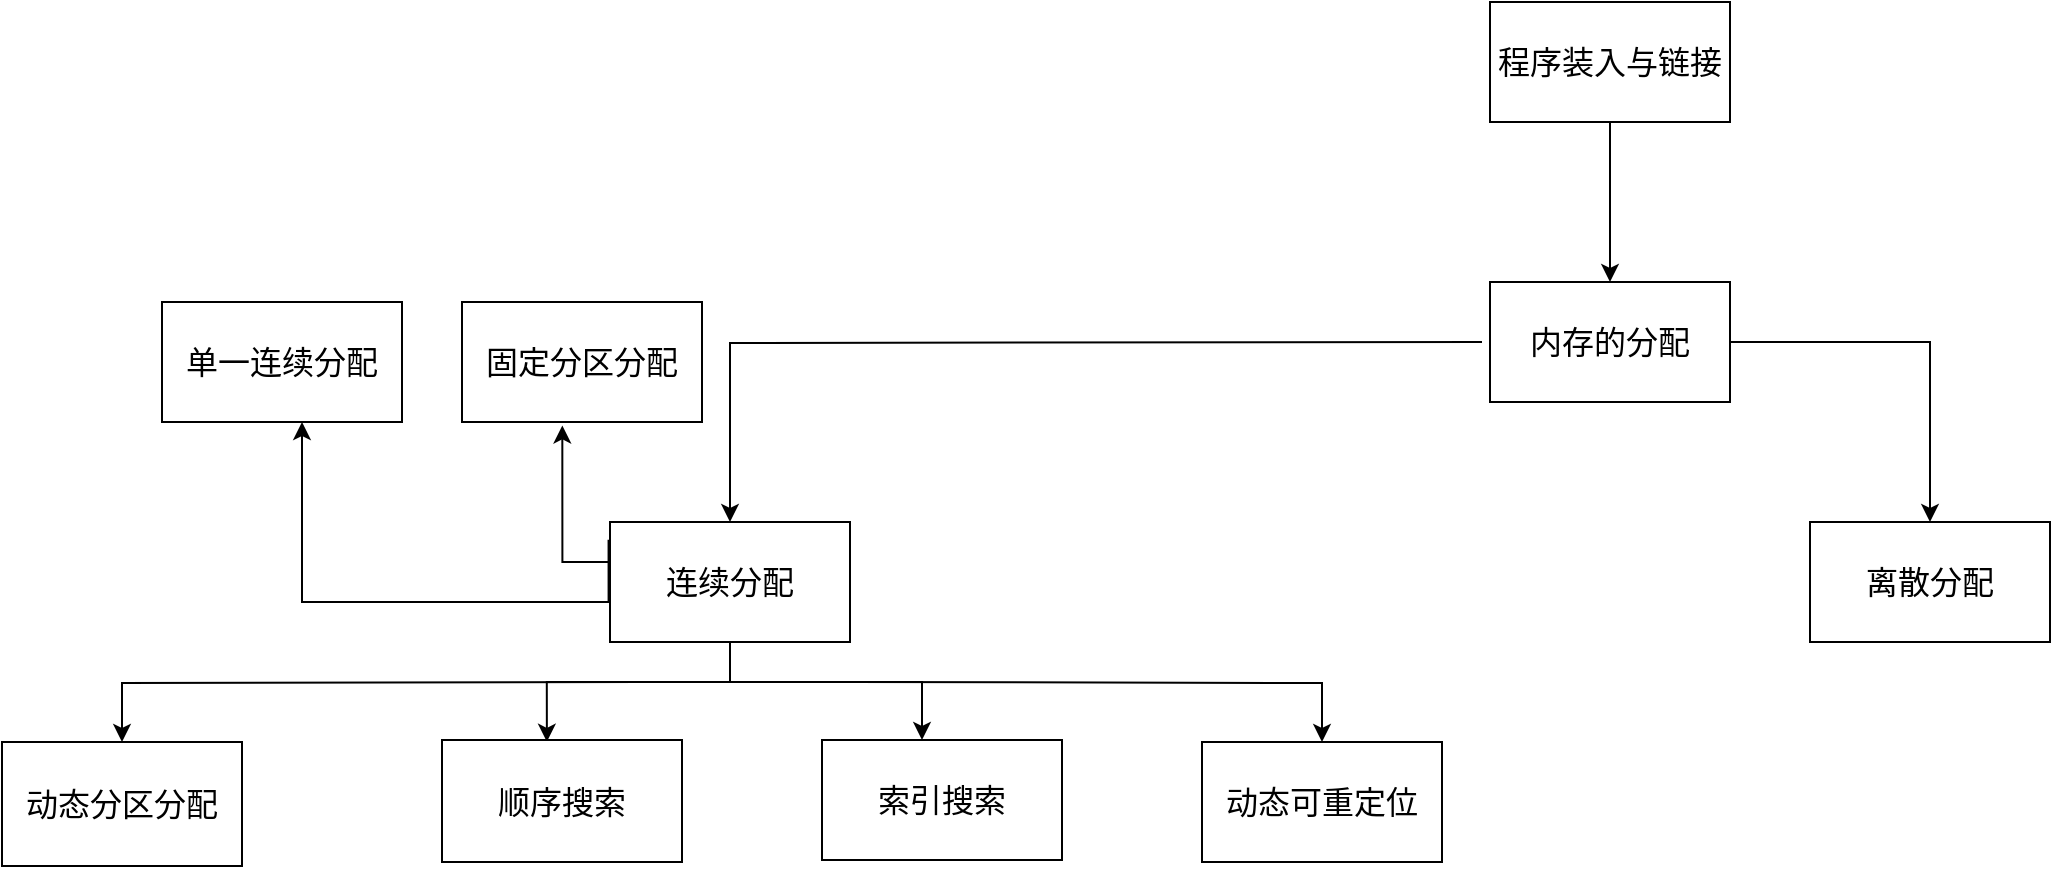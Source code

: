<mxfile version="13.1.3">
    <diagram id="6hGFLwfOUW9BJ-s0fimq" name="Page-1">
        <mxGraphModel dx="1393" dy="351" grid="1" gridSize="10" guides="1" tooltips="1" connect="1" arrows="1" fold="1" page="1" pageScale="1" pageWidth="827" pageHeight="1169" math="0" shadow="0">
            <root>
                <mxCell id="0"/>
                <mxCell id="1" parent="0"/>
                <mxCell id="26" value="" style="edgeStyle=orthogonalEdgeStyle;rounded=0;orthogonalLoop=1;jettySize=auto;html=1;" edge="1" parent="1" source="24" target="25">
                    <mxGeometry relative="1" as="geometry"/>
                </mxCell>
                <mxCell id="24" value="&lt;font style=&quot;font-size: 16px&quot;&gt;程序装入与链接&lt;/font&gt;" style="rounded=0;whiteSpace=wrap;html=1;" vertex="1" parent="1">
                    <mxGeometry x="354" y="20" width="120" height="60" as="geometry"/>
                </mxCell>
                <mxCell id="28" value="" style="edgeStyle=orthogonalEdgeStyle;rounded=0;orthogonalLoop=1;jettySize=auto;html=1;" edge="1" parent="1" target="27">
                    <mxGeometry relative="1" as="geometry">
                        <mxPoint x="350" y="190" as="sourcePoint"/>
                    </mxGeometry>
                </mxCell>
                <mxCell id="30" value="" style="edgeStyle=orthogonalEdgeStyle;rounded=0;orthogonalLoop=1;jettySize=auto;html=1;" edge="1" parent="1" source="25" target="29">
                    <mxGeometry relative="1" as="geometry"/>
                </mxCell>
                <mxCell id="25" value="&lt;font style=&quot;font-size: 16px&quot;&gt;内存的分配&lt;br&gt;&lt;/font&gt;" style="rounded=0;whiteSpace=wrap;html=1;" vertex="1" parent="1">
                    <mxGeometry x="354" y="160" width="120" height="60" as="geometry"/>
                </mxCell>
                <mxCell id="29" value="&lt;font style=&quot;font-size: 16px&quot;&gt;离散分配&lt;br&gt;&lt;/font&gt;" style="rounded=0;whiteSpace=wrap;html=1;" vertex="1" parent="1">
                    <mxGeometry x="514" y="280" width="120" height="60" as="geometry"/>
                </mxCell>
                <mxCell id="32" value="" style="edgeStyle=orthogonalEdgeStyle;rounded=0;orthogonalLoop=1;jettySize=auto;html=1;exitX=-0.006;exitY=0.147;exitDx=0;exitDy=0;exitPerimeter=0;" edge="1" parent="1" source="27" target="31">
                    <mxGeometry relative="1" as="geometry">
                        <Array as="points">
                            <mxPoint x="-87" y="320"/>
                            <mxPoint x="-240" y="320"/>
                        </Array>
                    </mxGeometry>
                </mxCell>
                <mxCell id="47" value="" style="edgeStyle=orthogonalEdgeStyle;rounded=0;orthogonalLoop=1;jettySize=auto;html=1;" edge="1" parent="1" source="27" target="46">
                    <mxGeometry relative="1" as="geometry">
                        <Array as="points">
                            <mxPoint x="-26" y="360"/>
                            <mxPoint x="70" y="360"/>
                        </Array>
                    </mxGeometry>
                </mxCell>
                <mxCell id="54" style="edgeStyle=orthogonalEdgeStyle;rounded=0;orthogonalLoop=1;jettySize=auto;html=1;entryX=0.418;entryY=1.029;entryDx=0;entryDy=0;entryPerimeter=0;" edge="1" parent="1" source="27" target="33">
                    <mxGeometry relative="1" as="geometry">
                        <mxPoint x="-110" y="240" as="targetPoint"/>
                        <Array as="points">
                            <mxPoint x="-110" y="300"/>
                        </Array>
                    </mxGeometry>
                </mxCell>
                <mxCell id="56" style="edgeStyle=orthogonalEdgeStyle;rounded=0;orthogonalLoop=1;jettySize=auto;html=1;entryX=0.5;entryY=0;entryDx=0;entryDy=0;" edge="1" parent="1" target="52">
                    <mxGeometry relative="1" as="geometry">
                        <mxPoint x="34" y="360" as="sourcePoint"/>
                    </mxGeometry>
                </mxCell>
                <mxCell id="59" style="edgeStyle=orthogonalEdgeStyle;rounded=0;orthogonalLoop=1;jettySize=auto;html=1;entryX=0.437;entryY=0.015;entryDx=0;entryDy=0;entryPerimeter=0;" edge="1" parent="1" source="27" target="37">
                    <mxGeometry relative="1" as="geometry">
                        <Array as="points">
                            <mxPoint x="-26" y="360"/>
                            <mxPoint x="-118" y="360"/>
                        </Array>
                    </mxGeometry>
                </mxCell>
                <mxCell id="27" value="&lt;font style=&quot;font-size: 16px&quot;&gt;连续分配&lt;br&gt;&lt;/font&gt;" style="rounded=0;whiteSpace=wrap;html=1;" vertex="1" parent="1">
                    <mxGeometry x="-86" y="280" width="120" height="60" as="geometry"/>
                </mxCell>
                <mxCell id="52" value="&lt;font style=&quot;font-size: 16px&quot;&gt;动态可重定位&lt;br&gt;&lt;/font&gt;" style="rounded=0;whiteSpace=wrap;html=1;" vertex="1" parent="1">
                    <mxGeometry x="210" y="390" width="120" height="60" as="geometry"/>
                </mxCell>
                <mxCell id="46" value="&lt;font style=&quot;font-size: 16px&quot;&gt;索引搜索&lt;br&gt;&lt;/font&gt;" style="rounded=0;whiteSpace=wrap;html=1;" vertex="1" parent="1">
                    <mxGeometry x="20" y="389" width="120" height="60" as="geometry"/>
                </mxCell>
                <mxCell id="39" value="&lt;font style=&quot;font-size: 16px&quot;&gt;动态分区分配&lt;br&gt;&lt;/font&gt;" style="rounded=0;whiteSpace=wrap;html=1;" vertex="1" parent="1">
                    <mxGeometry x="-390" y="390" width="120" height="62" as="geometry"/>
                </mxCell>
                <mxCell id="37" value="&lt;font style=&quot;font-size: 16px&quot;&gt;顺序搜索&lt;br&gt;&lt;/font&gt;" style="rounded=0;whiteSpace=wrap;html=1;" vertex="1" parent="1">
                    <mxGeometry x="-170" y="389" width="120" height="61" as="geometry"/>
                </mxCell>
                <mxCell id="33" value="&lt;font style=&quot;font-size: 16px&quot;&gt;固定分区分配&lt;br&gt;&lt;/font&gt;" style="rounded=0;whiteSpace=wrap;html=1;" vertex="1" parent="1">
                    <mxGeometry x="-160" y="170" width="120" height="60" as="geometry"/>
                </mxCell>
                <mxCell id="31" value="&lt;font style=&quot;font-size: 16px&quot;&gt;单一连续分配&lt;br&gt;&lt;/font&gt;" style="rounded=0;whiteSpace=wrap;html=1;" vertex="1" parent="1">
                    <mxGeometry x="-310" y="170" width="120" height="60" as="geometry"/>
                </mxCell>
                <mxCell id="55" style="edgeStyle=orthogonalEdgeStyle;rounded=0;orthogonalLoop=1;jettySize=auto;html=1;entryX=0.5;entryY=0;entryDx=0;entryDy=0;" edge="1" parent="1" target="39">
                    <mxGeometry relative="1" as="geometry">
                        <mxPoint x="-70" y="360" as="sourcePoint"/>
                        <mxPoint x="-280" y="380" as="targetPoint"/>
                    </mxGeometry>
                </mxCell>
            </root>
        </mxGraphModel>
    </diagram>
</mxfile>